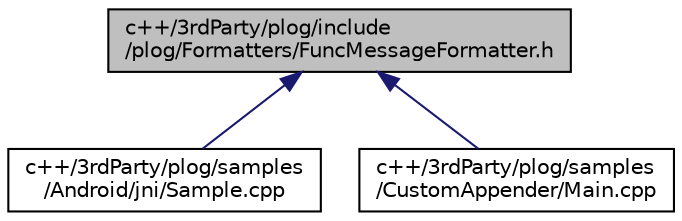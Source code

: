 digraph "c++/3rdParty/plog/include/plog/Formatters/FuncMessageFormatter.h"
{
 // LATEX_PDF_SIZE
  bgcolor="transparent";
  edge [fontname="Helvetica",fontsize="10",labelfontname="Helvetica",labelfontsize="10"];
  node [fontname="Helvetica",fontsize="10",shape=record];
  Node1 [label="c++/3rdParty/plog/include\l/plog/Formatters/FuncMessageFormatter.h",height=0.2,width=0.4,color="black", fillcolor="grey75", style="filled", fontcolor="black",tooltip=" "];
  Node1 -> Node2 [dir="back",color="midnightblue",fontsize="10",style="solid",fontname="Helvetica"];
  Node2 [label="c++/3rdParty/plog/samples\l/Android/jni/Sample.cpp",height=0.2,width=0.4,color="black",URL="$_sample_8cpp.html",tooltip=" "];
  Node1 -> Node3 [dir="back",color="midnightblue",fontsize="10",style="solid",fontname="Helvetica"];
  Node3 [label="c++/3rdParty/plog/samples\l/CustomAppender/Main.cpp",height=0.2,width=0.4,color="black",URL="$3rd_party_2plog_2samples_2_custom_appender_2_main_8cpp.html",tooltip=" "];
}
